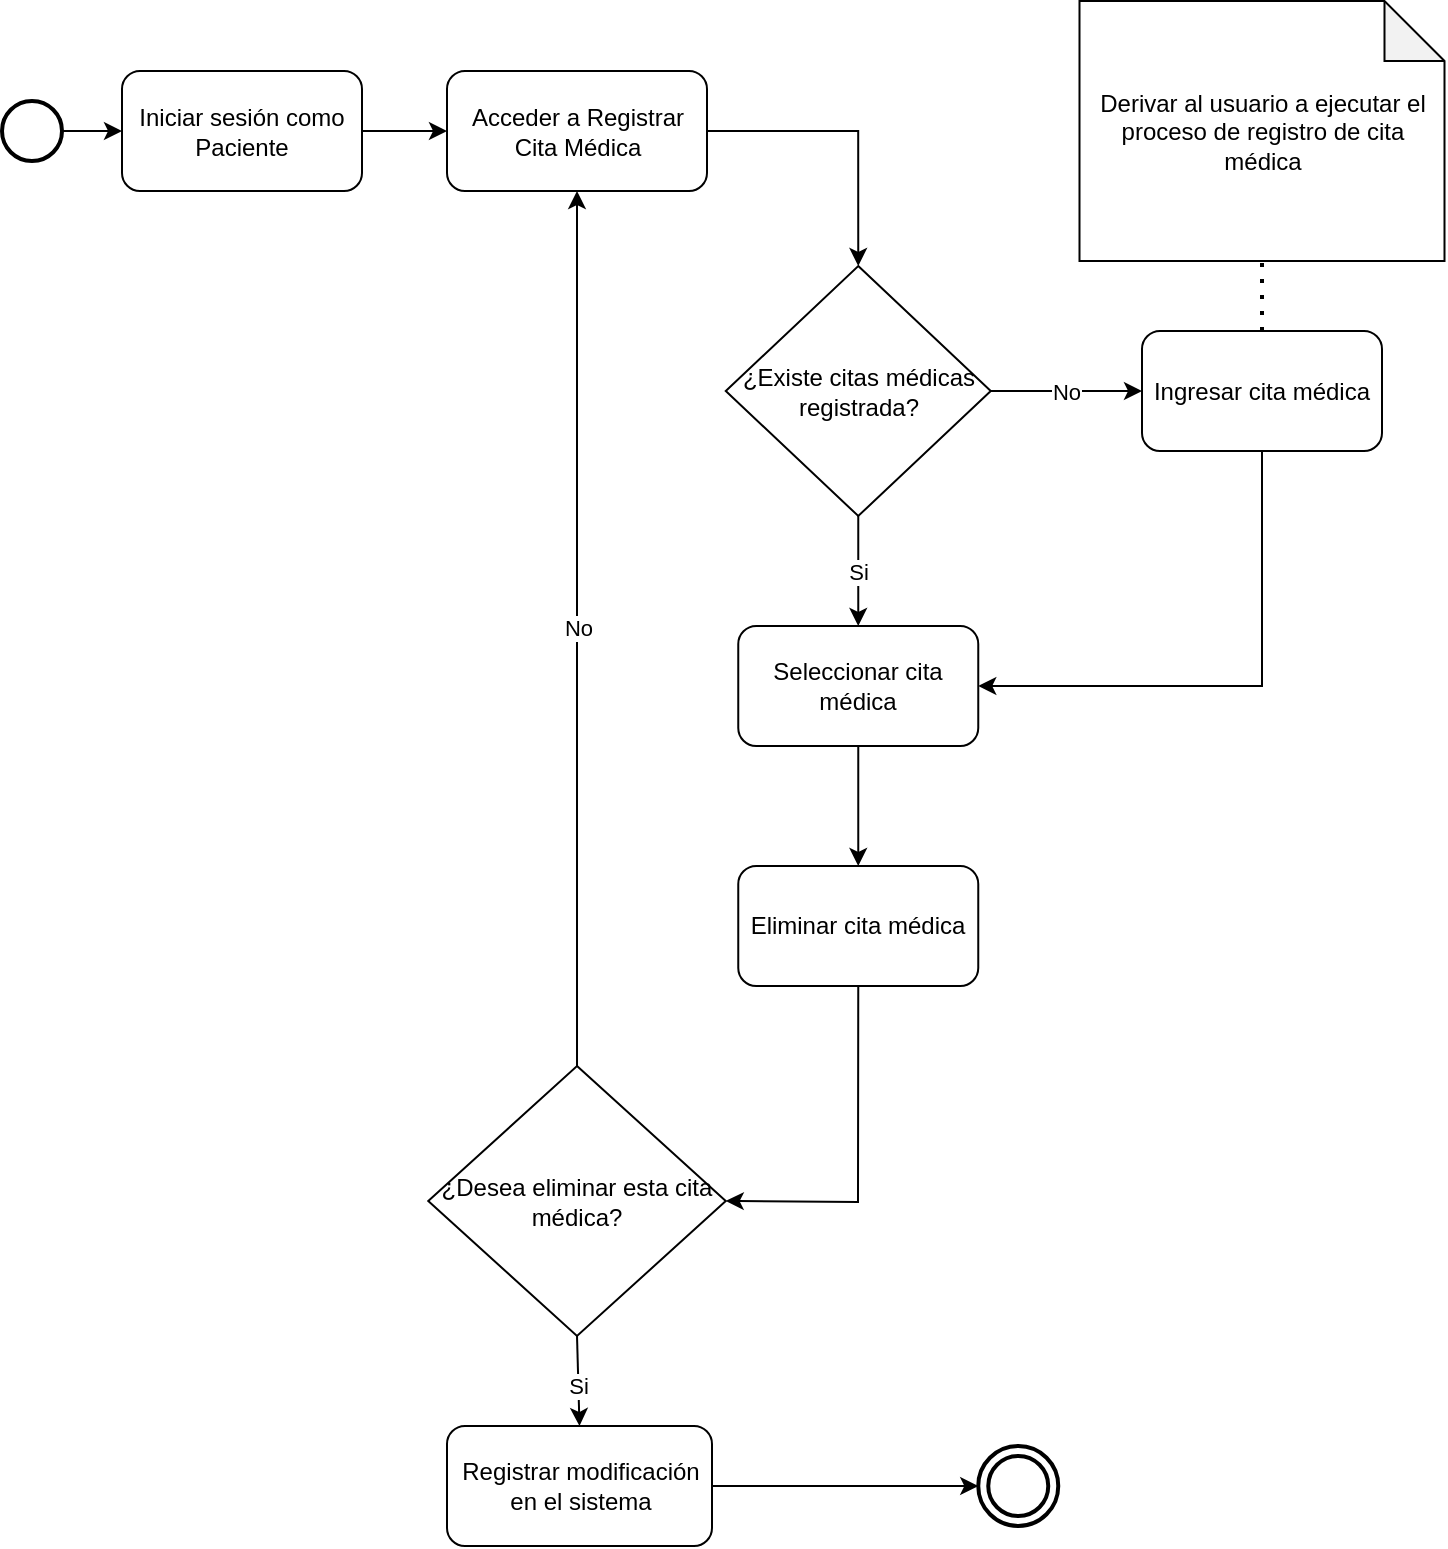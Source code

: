 <mxfile version="21.7.4" type="device">
  <diagram name="Página-1" id="GQ-TH5ZLVQVtmWnnQ0bU">
    <mxGraphModel dx="1050" dy="542" grid="1" gridSize="10" guides="1" tooltips="1" connect="1" arrows="1" fold="1" page="1" pageScale="1" pageWidth="827" pageHeight="1169" math="0" shadow="0">
      <root>
        <mxCell id="0" />
        <mxCell id="1" parent="0" />
        <mxCell id="-6deuw9YoRFzWGB384JP-20" value="" style="strokeWidth=2;html=1;shape=mxgraph.flowchart.start_2;whiteSpace=wrap;" vertex="1" parent="1">
          <mxGeometry x="70" y="87.5" width="30" height="30" as="geometry" />
        </mxCell>
        <mxCell id="-6deuw9YoRFzWGB384JP-21" value="" style="ellipse;shape=doubleEllipse;whiteSpace=wrap;html=1;aspect=fixed;perimeterSpacing=0;strokeWidth=2;" vertex="1" parent="1">
          <mxGeometry x="558.13" y="760" width="40" height="40" as="geometry" />
        </mxCell>
        <mxCell id="-6deuw9YoRFzWGB384JP-22" value="Iniciar sesión como Paciente" style="rounded=1;whiteSpace=wrap;html=1;" vertex="1" parent="1">
          <mxGeometry x="130" y="72.5" width="120" height="60" as="geometry" />
        </mxCell>
        <mxCell id="-6deuw9YoRFzWGB384JP-23" value="" style="endArrow=classic;html=1;rounded=0;exitX=1;exitY=0.5;exitDx=0;exitDy=0;exitPerimeter=0;entryX=0;entryY=0.5;entryDx=0;entryDy=0;" edge="1" parent="1" source="-6deuw9YoRFzWGB384JP-20" target="-6deuw9YoRFzWGB384JP-22">
          <mxGeometry width="50" height="50" relative="1" as="geometry">
            <mxPoint x="220" y="392.5" as="sourcePoint" />
            <mxPoint x="270" y="342.5" as="targetPoint" />
          </mxGeometry>
        </mxCell>
        <mxCell id="-6deuw9YoRFzWGB384JP-24" value="" style="endArrow=classic;html=1;rounded=0;exitX=1;exitY=0.5;exitDx=0;exitDy=0;entryX=0;entryY=0.5;entryDx=0;entryDy=0;" edge="1" parent="1" source="-6deuw9YoRFzWGB384JP-22" target="-6deuw9YoRFzWGB384JP-35">
          <mxGeometry width="50" height="50" relative="1" as="geometry">
            <mxPoint x="120" y="127.5" as="sourcePoint" />
            <mxPoint x="170" y="127.5" as="targetPoint" />
          </mxGeometry>
        </mxCell>
        <mxCell id="-6deuw9YoRFzWGB384JP-25" value="¿Existe citas médicas registrada?" style="rhombus;whiteSpace=wrap;html=1;" vertex="1" parent="1">
          <mxGeometry x="431.88" y="170" width="132.5" height="125" as="geometry" />
        </mxCell>
        <mxCell id="-6deuw9YoRFzWGB384JP-46" style="edgeStyle=orthogonalEdgeStyle;rounded=0;orthogonalLoop=1;jettySize=auto;html=1;entryX=1;entryY=0.5;entryDx=0;entryDy=0;" edge="1" parent="1" source="-6deuw9YoRFzWGB384JP-26" target="-6deuw9YoRFzWGB384JP-30">
          <mxGeometry relative="1" as="geometry">
            <mxPoint x="700" y="380" as="targetPoint" />
            <Array as="points">
              <mxPoint x="700" y="380" />
            </Array>
          </mxGeometry>
        </mxCell>
        <mxCell id="-6deuw9YoRFzWGB384JP-26" value="Ingresar cita médica" style="rounded=1;whiteSpace=wrap;html=1;" vertex="1" parent="1">
          <mxGeometry x="640" y="202.5" width="120" height="60" as="geometry" />
        </mxCell>
        <mxCell id="-6deuw9YoRFzWGB384JP-27" value="No" style="endArrow=classic;html=1;rounded=0;exitX=1;exitY=0.5;exitDx=0;exitDy=0;entryX=0;entryY=0.5;entryDx=0;entryDy=0;" edge="1" parent="1" source="-6deuw9YoRFzWGB384JP-25" target="-6deuw9YoRFzWGB384JP-26">
          <mxGeometry width="50" height="50" relative="1" as="geometry">
            <mxPoint x="390" y="157.5" as="sourcePoint" />
            <mxPoint x="390" y="187.5" as="targetPoint" />
            <Array as="points" />
          </mxGeometry>
        </mxCell>
        <mxCell id="-6deuw9YoRFzWGB384JP-28" value="" style="endArrow=classic;html=1;rounded=0;exitX=0.5;exitY=1;exitDx=0;exitDy=0;entryX=0.5;entryY=0;entryDx=0;entryDy=0;" edge="1" parent="1" source="-6deuw9YoRFzWGB384JP-25" target="-6deuw9YoRFzWGB384JP-30">
          <mxGeometry width="50" height="50" relative="1" as="geometry">
            <mxPoint x="390" y="157.5" as="sourcePoint" />
            <mxPoint x="380" y="287.5" as="targetPoint" />
            <Array as="points" />
          </mxGeometry>
        </mxCell>
        <mxCell id="-6deuw9YoRFzWGB384JP-29" value="Si" style="edgeLabel;html=1;align=center;verticalAlign=middle;resizable=0;points=[];" vertex="1" connectable="0" parent="-6deuw9YoRFzWGB384JP-28">
          <mxGeometry x="-0.427" y="1" relative="1" as="geometry">
            <mxPoint x="-1" y="12" as="offset" />
          </mxGeometry>
        </mxCell>
        <mxCell id="-6deuw9YoRFzWGB384JP-30" value="Seleccionar cita médica" style="rounded=1;whiteSpace=wrap;html=1;" vertex="1" parent="1">
          <mxGeometry x="438.13" y="350" width="120" height="60" as="geometry" />
        </mxCell>
        <mxCell id="-6deuw9YoRFzWGB384JP-31" value="Eliminar cita médica" style="rounded=1;whiteSpace=wrap;html=1;" vertex="1" parent="1">
          <mxGeometry x="438.13" y="470" width="120" height="60" as="geometry" />
        </mxCell>
        <mxCell id="-6deuw9YoRFzWGB384JP-32" value="" style="endArrow=classic;html=1;rounded=0;exitX=0.5;exitY=1;exitDx=0;exitDy=0;entryX=0.5;entryY=0;entryDx=0;entryDy=0;" edge="1" parent="1" source="-6deuw9YoRFzWGB384JP-30" target="-6deuw9YoRFzWGB384JP-31">
          <mxGeometry width="50" height="50" relative="1" as="geometry">
            <mxPoint x="390" y="157.5" as="sourcePoint" />
            <mxPoint x="390" y="187.5" as="targetPoint" />
            <Array as="points" />
          </mxGeometry>
        </mxCell>
        <mxCell id="-6deuw9YoRFzWGB384JP-33" value="Registrar modificación en el sistema" style="rounded=1;whiteSpace=wrap;html=1;" vertex="1" parent="1">
          <mxGeometry x="292.5" y="750" width="132.5" height="60" as="geometry" />
        </mxCell>
        <mxCell id="-6deuw9YoRFzWGB384JP-34" value="Derivar al usuario a ejecutar el proceso de registro de cita médica" style="shape=note;whiteSpace=wrap;html=1;backgroundOutline=1;darkOpacity=0.05;" vertex="1" parent="1">
          <mxGeometry x="608.75" y="37.5" width="182.5" height="130" as="geometry" />
        </mxCell>
        <mxCell id="-6deuw9YoRFzWGB384JP-45" style="edgeStyle=orthogonalEdgeStyle;rounded=0;orthogonalLoop=1;jettySize=auto;html=1;entryX=0.5;entryY=0;entryDx=0;entryDy=0;" edge="1" parent="1" source="-6deuw9YoRFzWGB384JP-35" target="-6deuw9YoRFzWGB384JP-25">
          <mxGeometry relative="1" as="geometry" />
        </mxCell>
        <mxCell id="-6deuw9YoRFzWGB384JP-35" value="Acceder a Registrar Cita Médica" style="rounded=1;whiteSpace=wrap;html=1;" vertex="1" parent="1">
          <mxGeometry x="292.5" y="72.5" width="130" height="60" as="geometry" />
        </mxCell>
        <mxCell id="-6deuw9YoRFzWGB384JP-37" value="" style="endArrow=none;dashed=1;html=1;dashPattern=1 3;strokeWidth=2;rounded=0;exitX=0.5;exitY=0;exitDx=0;exitDy=0;" edge="1" parent="1" source="-6deuw9YoRFzWGB384JP-26" target="-6deuw9YoRFzWGB384JP-34">
          <mxGeometry width="50" height="50" relative="1" as="geometry">
            <mxPoint x="460" y="167.5" as="sourcePoint" />
            <mxPoint x="510" y="117.5" as="targetPoint" />
          </mxGeometry>
        </mxCell>
        <mxCell id="-6deuw9YoRFzWGB384JP-39" value="¿Desea eliminar esta cita médica?" style="rhombus;whiteSpace=wrap;html=1;" vertex="1" parent="1">
          <mxGeometry x="283.13" y="570" width="148.75" height="135" as="geometry" />
        </mxCell>
        <mxCell id="-6deuw9YoRFzWGB384JP-40" value="" style="endArrow=classic;html=1;rounded=0;exitX=0.5;exitY=1;exitDx=0;exitDy=0;entryX=0.5;entryY=0;entryDx=0;entryDy=0;" edge="1" parent="1" source="-6deuw9YoRFzWGB384JP-39" target="-6deuw9YoRFzWGB384JP-33">
          <mxGeometry width="50" height="50" relative="1" as="geometry">
            <mxPoint x="370" y="750" as="sourcePoint" />
            <mxPoint x="358" y="760" as="targetPoint" />
            <Array as="points" />
          </mxGeometry>
        </mxCell>
        <mxCell id="-6deuw9YoRFzWGB384JP-41" value="Si" style="edgeLabel;html=1;align=center;verticalAlign=middle;resizable=0;points=[];" vertex="1" connectable="0" parent="-6deuw9YoRFzWGB384JP-40">
          <mxGeometry x="-0.427" y="1" relative="1" as="geometry">
            <mxPoint x="-1" y="12" as="offset" />
          </mxGeometry>
        </mxCell>
        <mxCell id="-6deuw9YoRFzWGB384JP-42" value="No" style="endArrow=classic;html=1;rounded=0;exitX=0.5;exitY=0;exitDx=0;exitDy=0;entryX=0.5;entryY=1;entryDx=0;entryDy=0;" edge="1" parent="1" source="-6deuw9YoRFzWGB384JP-39" target="-6deuw9YoRFzWGB384JP-35">
          <mxGeometry width="50" height="50" relative="1" as="geometry">
            <mxPoint x="440" y="650.0" as="sourcePoint" />
            <mxPoint x="520" y="640" as="targetPoint" />
            <Array as="points" />
          </mxGeometry>
        </mxCell>
        <mxCell id="-6deuw9YoRFzWGB384JP-43" value="" style="endArrow=classic;html=1;rounded=0;exitX=0.5;exitY=1;exitDx=0;exitDy=0;entryX=1;entryY=0.5;entryDx=0;entryDy=0;" edge="1" parent="1" source="-6deuw9YoRFzWGB384JP-31" target="-6deuw9YoRFzWGB384JP-39">
          <mxGeometry width="50" height="50" relative="1" as="geometry">
            <mxPoint x="368" y="440" as="sourcePoint" />
            <mxPoint x="450" y="530" as="targetPoint" />
            <Array as="points">
              <mxPoint x="498" y="638" />
            </Array>
          </mxGeometry>
        </mxCell>
        <mxCell id="-6deuw9YoRFzWGB384JP-44" value="" style="endArrow=classic;html=1;rounded=0;exitX=1;exitY=0.5;exitDx=0;exitDy=0;entryX=0;entryY=0.5;entryDx=0;entryDy=0;" edge="1" parent="1" source="-6deuw9YoRFzWGB384JP-33" target="-6deuw9YoRFzWGB384JP-21">
          <mxGeometry width="50" height="50" relative="1" as="geometry">
            <mxPoint x="490" y="779.41" as="sourcePoint" />
            <mxPoint x="533" y="779.41" as="targetPoint" />
          </mxGeometry>
        </mxCell>
      </root>
    </mxGraphModel>
  </diagram>
</mxfile>
